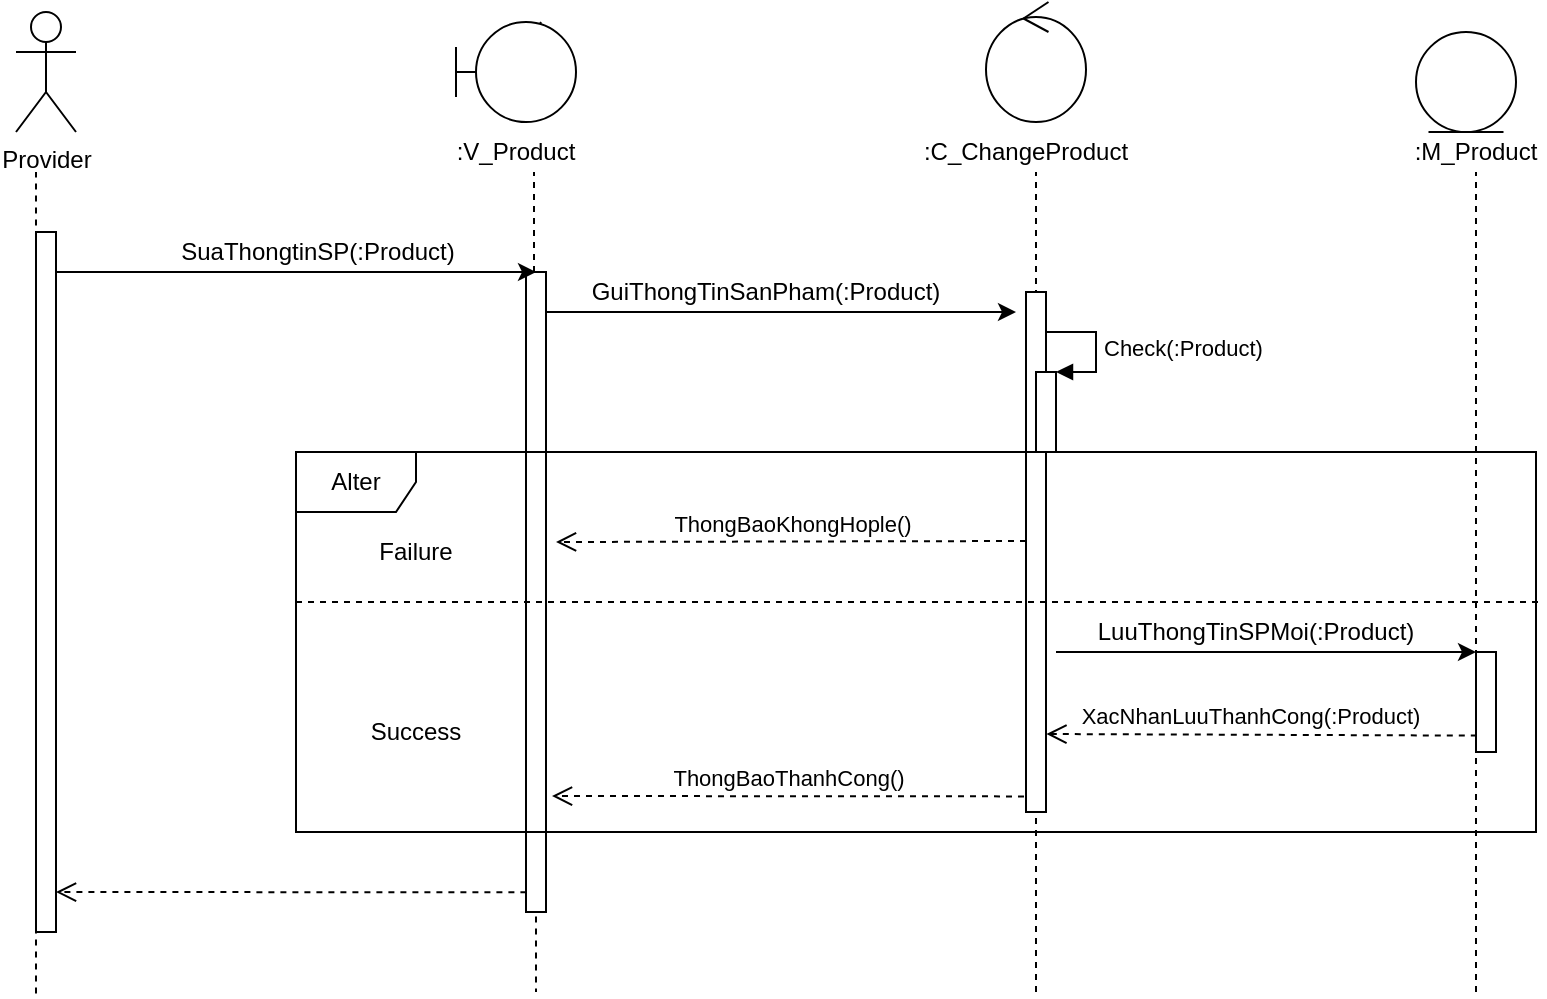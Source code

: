 <mxfile version="14.0.4" type="github">
  <diagram id="ggRN562XI57otyQyplnl" name="Page-1">
    <mxGraphModel dx="1038" dy="500" grid="1" gridSize="10" guides="1" tooltips="1" connect="1" arrows="1" fold="1" page="1" pageScale="1" pageWidth="850" pageHeight="1100" math="0" shadow="0">
      <root>
        <mxCell id="0" />
        <mxCell id="1" parent="0" />
        <mxCell id="kedC6RMu_d--TANpmm6A-1" value="Provider" style="shape=umlActor;verticalLabelPosition=bottom;verticalAlign=top;html=1;outlineConnect=0;" parent="1" vertex="1">
          <mxGeometry x="50" y="110" width="30" height="60" as="geometry" />
        </mxCell>
        <mxCell id="kedC6RMu_d--TANpmm6A-2" value="" style="ellipse;shape=umlControl;whiteSpace=wrap;html=1;" parent="1" vertex="1">
          <mxGeometry x="535" y="105" width="50" height="60" as="geometry" />
        </mxCell>
        <mxCell id="kedC6RMu_d--TANpmm6A-3" value=":V_Product" style="text;html=1;strokeColor=none;fillColor=none;align=center;verticalAlign=middle;whiteSpace=wrap;rounded=0;" parent="1" vertex="1">
          <mxGeometry x="280" y="170" width="40" height="20" as="geometry" />
        </mxCell>
        <mxCell id="kedC6RMu_d--TANpmm6A-6" value="" style="ellipse;shape=umlEntity;whiteSpace=wrap;html=1;" parent="1" vertex="1">
          <mxGeometry x="750" y="120" width="50" height="50" as="geometry" />
        </mxCell>
        <mxCell id="kedC6RMu_d--TANpmm6A-7" value=":C_ChangeProduct" style="text;html=1;strokeColor=none;fillColor=none;align=center;verticalAlign=middle;whiteSpace=wrap;rounded=0;" parent="1" vertex="1">
          <mxGeometry x="535" y="170" width="40" height="20" as="geometry" />
        </mxCell>
        <mxCell id="kedC6RMu_d--TANpmm6A-8" value=":M_Product" style="text;html=1;strokeColor=none;fillColor=none;align=center;verticalAlign=middle;whiteSpace=wrap;rounded=0;" parent="1" vertex="1">
          <mxGeometry x="760" y="170" width="40" height="20" as="geometry" />
        </mxCell>
        <mxCell id="kedC6RMu_d--TANpmm6A-11" value="" style="endArrow=none;dashed=1;html=1;" parent="1" edge="1">
          <mxGeometry width="50" height="50" relative="1" as="geometry">
            <mxPoint x="780" y="600" as="sourcePoint" />
            <mxPoint x="780" y="190" as="targetPoint" />
          </mxGeometry>
        </mxCell>
        <mxCell id="kedC6RMu_d--TANpmm6A-12" value="" style="endArrow=none;dashed=1;html=1;" parent="1" edge="1">
          <mxGeometry width="50" height="50" relative="1" as="geometry">
            <mxPoint x="560" y="600" as="sourcePoint" />
            <mxPoint x="560" y="190" as="targetPoint" />
          </mxGeometry>
        </mxCell>
        <mxCell id="kedC6RMu_d--TANpmm6A-13" value="" style="endArrow=none;dashed=1;html=1;" parent="1" edge="1" source="kedC6RMu_d--TANpmm6A-4">
          <mxGeometry width="50" height="50" relative="1" as="geometry">
            <mxPoint x="310" y="430" as="sourcePoint" />
            <mxPoint x="310" y="120" as="targetPoint" />
          </mxGeometry>
        </mxCell>
        <mxCell id="kedC6RMu_d--TANpmm6A-14" value="" style="endArrow=none;dashed=1;html=1;" parent="1" edge="1">
          <mxGeometry width="50" height="50" relative="1" as="geometry">
            <mxPoint x="60" y="600.8" as="sourcePoint" />
            <mxPoint x="60" y="190" as="targetPoint" />
          </mxGeometry>
        </mxCell>
        <mxCell id="kedC6RMu_d--TANpmm6A-15" value="" style="html=1;points=[];perimeter=orthogonalPerimeter;" parent="1" vertex="1">
          <mxGeometry x="60" y="220" width="10" height="350" as="geometry" />
        </mxCell>
        <mxCell id="kedC6RMu_d--TANpmm6A-20" value="" style="html=1;points=[];perimeter=orthogonalPerimeter;" parent="1" vertex="1">
          <mxGeometry x="305" y="240" width="10" height="320" as="geometry" />
        </mxCell>
        <mxCell id="kedC6RMu_d--TANpmm6A-21" value="" style="html=1;points=[];perimeter=orthogonalPerimeter;" parent="1" vertex="1">
          <mxGeometry x="555" y="250" width="10" height="260" as="geometry" />
        </mxCell>
        <mxCell id="kedC6RMu_d--TANpmm6A-26" value="" style="endArrow=classic;html=1;" parent="1" edge="1">
          <mxGeometry width="50" height="50" relative="1" as="geometry">
            <mxPoint x="70" y="240" as="sourcePoint" />
            <mxPoint x="310" y="240" as="targetPoint" />
          </mxGeometry>
        </mxCell>
        <mxCell id="kedC6RMu_d--TANpmm6A-28" value="SuaThongtinSP(:Product)" style="text;html=1;strokeColor=none;fillColor=none;align=center;verticalAlign=middle;whiteSpace=wrap;rounded=0;" parent="1" vertex="1">
          <mxGeometry x="181" y="220" width="40" height="20" as="geometry" />
        </mxCell>
        <mxCell id="kedC6RMu_d--TANpmm6A-29" value="" style="endArrow=classic;html=1;" parent="1" source="kedC6RMu_d--TANpmm6A-20" edge="1">
          <mxGeometry width="50" height="50" relative="1" as="geometry">
            <mxPoint x="320" y="260" as="sourcePoint" />
            <mxPoint x="550" y="260" as="targetPoint" />
          </mxGeometry>
        </mxCell>
        <mxCell id="kedC6RMu_d--TANpmm6A-30" value="GuiThongTinSanPham(:Product)" style="text;html=1;strokeColor=none;fillColor=none;align=center;verticalAlign=middle;whiteSpace=wrap;rounded=0;" parent="1" vertex="1">
          <mxGeometry x="405" y="240" width="40" height="20" as="geometry" />
        </mxCell>
        <mxCell id="kedC6RMu_d--TANpmm6A-35" value="LuuThongTinSPMoi(:Product)" style="text;html=1;strokeColor=none;fillColor=none;align=center;verticalAlign=middle;whiteSpace=wrap;rounded=0;" parent="1" vertex="1">
          <mxGeometry x="650" y="410" width="40" height="20" as="geometry" />
        </mxCell>
        <mxCell id="kedC6RMu_d--TANpmm6A-36" value="XacNhanLuuThanhCong(:Product)" style="html=1;verticalAlign=bottom;endArrow=open;dashed=1;endSize=8;entryX=1.02;entryY=0.85;entryDx=0;entryDy=0;entryPerimeter=0;exitX=0.04;exitY=0.836;exitDx=0;exitDy=0;exitPerimeter=0;" parent="1" edge="1" target="kedC6RMu_d--TANpmm6A-21" source="kedC6RMu_d--TANpmm6A-22">
          <mxGeometry x="0.048" relative="1" as="geometry">
            <mxPoint x="780" y="470" as="sourcePoint" />
            <mxPoint x="570" y="440" as="targetPoint" />
            <Array as="points" />
            <mxPoint as="offset" />
          </mxGeometry>
        </mxCell>
        <mxCell id="kedC6RMu_d--TANpmm6A-37" value="ThongBaoKhongHople()" style="html=1;verticalAlign=bottom;endArrow=open;dashed=1;endSize=8;" parent="1" edge="1">
          <mxGeometry relative="1" as="geometry">
            <mxPoint x="555" y="374.5" as="sourcePoint" />
            <mxPoint x="320" y="375" as="targetPoint" />
          </mxGeometry>
        </mxCell>
        <mxCell id="x04-GnUUIprJ974t5tdo-1" value="" style="html=1;points=[];perimeter=orthogonalPerimeter;" vertex="1" parent="1">
          <mxGeometry x="560" y="290" width="10" height="40" as="geometry" />
        </mxCell>
        <mxCell id="x04-GnUUIprJ974t5tdo-2" value="Check(:Product)" style="edgeStyle=orthogonalEdgeStyle;html=1;align=left;spacingLeft=2;endArrow=block;rounded=0;entryX=1;entryY=0;" edge="1" target="x04-GnUUIprJ974t5tdo-1" parent="1">
          <mxGeometry relative="1" as="geometry">
            <mxPoint x="565" y="270" as="sourcePoint" />
            <Array as="points">
              <mxPoint x="590" y="270" />
            </Array>
          </mxGeometry>
        </mxCell>
        <mxCell id="x04-GnUUIprJ974t5tdo-3" value="" style="endArrow=classic;html=1;" edge="1" parent="1" target="kedC6RMu_d--TANpmm6A-22">
          <mxGeometry width="50" height="50" relative="1" as="geometry">
            <mxPoint x="570" y="430" as="sourcePoint" />
            <mxPoint x="780" y="400" as="targetPoint" />
          </mxGeometry>
        </mxCell>
        <mxCell id="kedC6RMu_d--TANpmm6A-22" value="" style="html=1;points=[];perimeter=orthogonalPerimeter;" parent="1" vertex="1">
          <mxGeometry x="780" y="430" width="10" height="50" as="geometry" />
        </mxCell>
        <mxCell id="x04-GnUUIprJ974t5tdo-5" value="" style="endArrow=none;dashed=1;html=1;" edge="1" parent="1" target="kedC6RMu_d--TANpmm6A-22">
          <mxGeometry width="50" height="50" relative="1" as="geometry">
            <mxPoint x="780" y="430" as="sourcePoint" />
            <mxPoint x="780" y="120" as="targetPoint" />
          </mxGeometry>
        </mxCell>
        <mxCell id="x04-GnUUIprJ974t5tdo-6" value="ThongBaoThanhCong()" style="html=1;verticalAlign=bottom;endArrow=open;dashed=1;endSize=8;exitX=-0.1;exitY=0.97;exitDx=0;exitDy=0;exitPerimeter=0;" edge="1" parent="1" source="kedC6RMu_d--TANpmm6A-21">
          <mxGeometry relative="1" as="geometry">
            <mxPoint x="550" y="460" as="sourcePoint" />
            <mxPoint x="318" y="502" as="targetPoint" />
          </mxGeometry>
        </mxCell>
        <mxCell id="x04-GnUUIprJ974t5tdo-8" value="Alter" style="shape=umlFrame;whiteSpace=wrap;html=1;" vertex="1" parent="1">
          <mxGeometry x="190" y="330" width="620" height="190" as="geometry" />
        </mxCell>
        <mxCell id="x04-GnUUIprJ974t5tdo-11" value="" style="html=1;verticalAlign=bottom;endArrow=open;dashed=1;endSize=8;exitX=0.02;exitY=0.969;exitDx=0;exitDy=0;exitPerimeter=0;entryX=1;entryY=0.943;entryDx=0;entryDy=0;entryPerimeter=0;" edge="1" parent="1" source="kedC6RMu_d--TANpmm6A-20" target="kedC6RMu_d--TANpmm6A-15">
          <mxGeometry relative="1" as="geometry">
            <mxPoint x="460" y="410" as="sourcePoint" />
            <mxPoint x="380" y="410" as="targetPoint" />
          </mxGeometry>
        </mxCell>
        <mxCell id="x04-GnUUIprJ974t5tdo-12" value="" style="endArrow=none;dashed=1;html=1;" edge="1" parent="1">
          <mxGeometry width="50" height="50" relative="1" as="geometry">
            <mxPoint x="190" y="405" as="sourcePoint" />
            <mxPoint x="813" y="405" as="targetPoint" />
          </mxGeometry>
        </mxCell>
        <mxCell id="kedC6RMu_d--TANpmm6A-4" value="" style="shape=umlBoundary;whiteSpace=wrap;html=1;" parent="1" vertex="1">
          <mxGeometry x="270" y="115" width="60" height="50" as="geometry" />
        </mxCell>
        <mxCell id="x04-GnUUIprJ974t5tdo-14" value="" style="endArrow=none;dashed=1;html=1;" edge="1" parent="1">
          <mxGeometry width="50" height="50" relative="1" as="geometry">
            <mxPoint x="309" y="240" as="sourcePoint" />
            <mxPoint x="309" y="190" as="targetPoint" />
          </mxGeometry>
        </mxCell>
        <mxCell id="x04-GnUUIprJ974t5tdo-15" value="" style="endArrow=none;dashed=1;html=1;exitX=0.5;exitY=1.007;exitDx=0;exitDy=0;exitPerimeter=0;" edge="1" parent="1" source="kedC6RMu_d--TANpmm6A-20">
          <mxGeometry width="50" height="50" relative="1" as="geometry">
            <mxPoint x="400" y="410" as="sourcePoint" />
            <mxPoint x="310" y="600" as="targetPoint" />
          </mxGeometry>
        </mxCell>
        <mxCell id="x04-GnUUIprJ974t5tdo-16" value="Success" style="text;html=1;strokeColor=none;fillColor=none;align=center;verticalAlign=middle;whiteSpace=wrap;rounded=0;" vertex="1" parent="1">
          <mxGeometry x="230" y="460" width="40" height="20" as="geometry" />
        </mxCell>
        <mxCell id="x04-GnUUIprJ974t5tdo-17" value="Failure" style="text;html=1;strokeColor=none;fillColor=none;align=center;verticalAlign=middle;whiteSpace=wrap;rounded=0;" vertex="1" parent="1">
          <mxGeometry x="230" y="370" width="40" height="20" as="geometry" />
        </mxCell>
      </root>
    </mxGraphModel>
  </diagram>
</mxfile>
